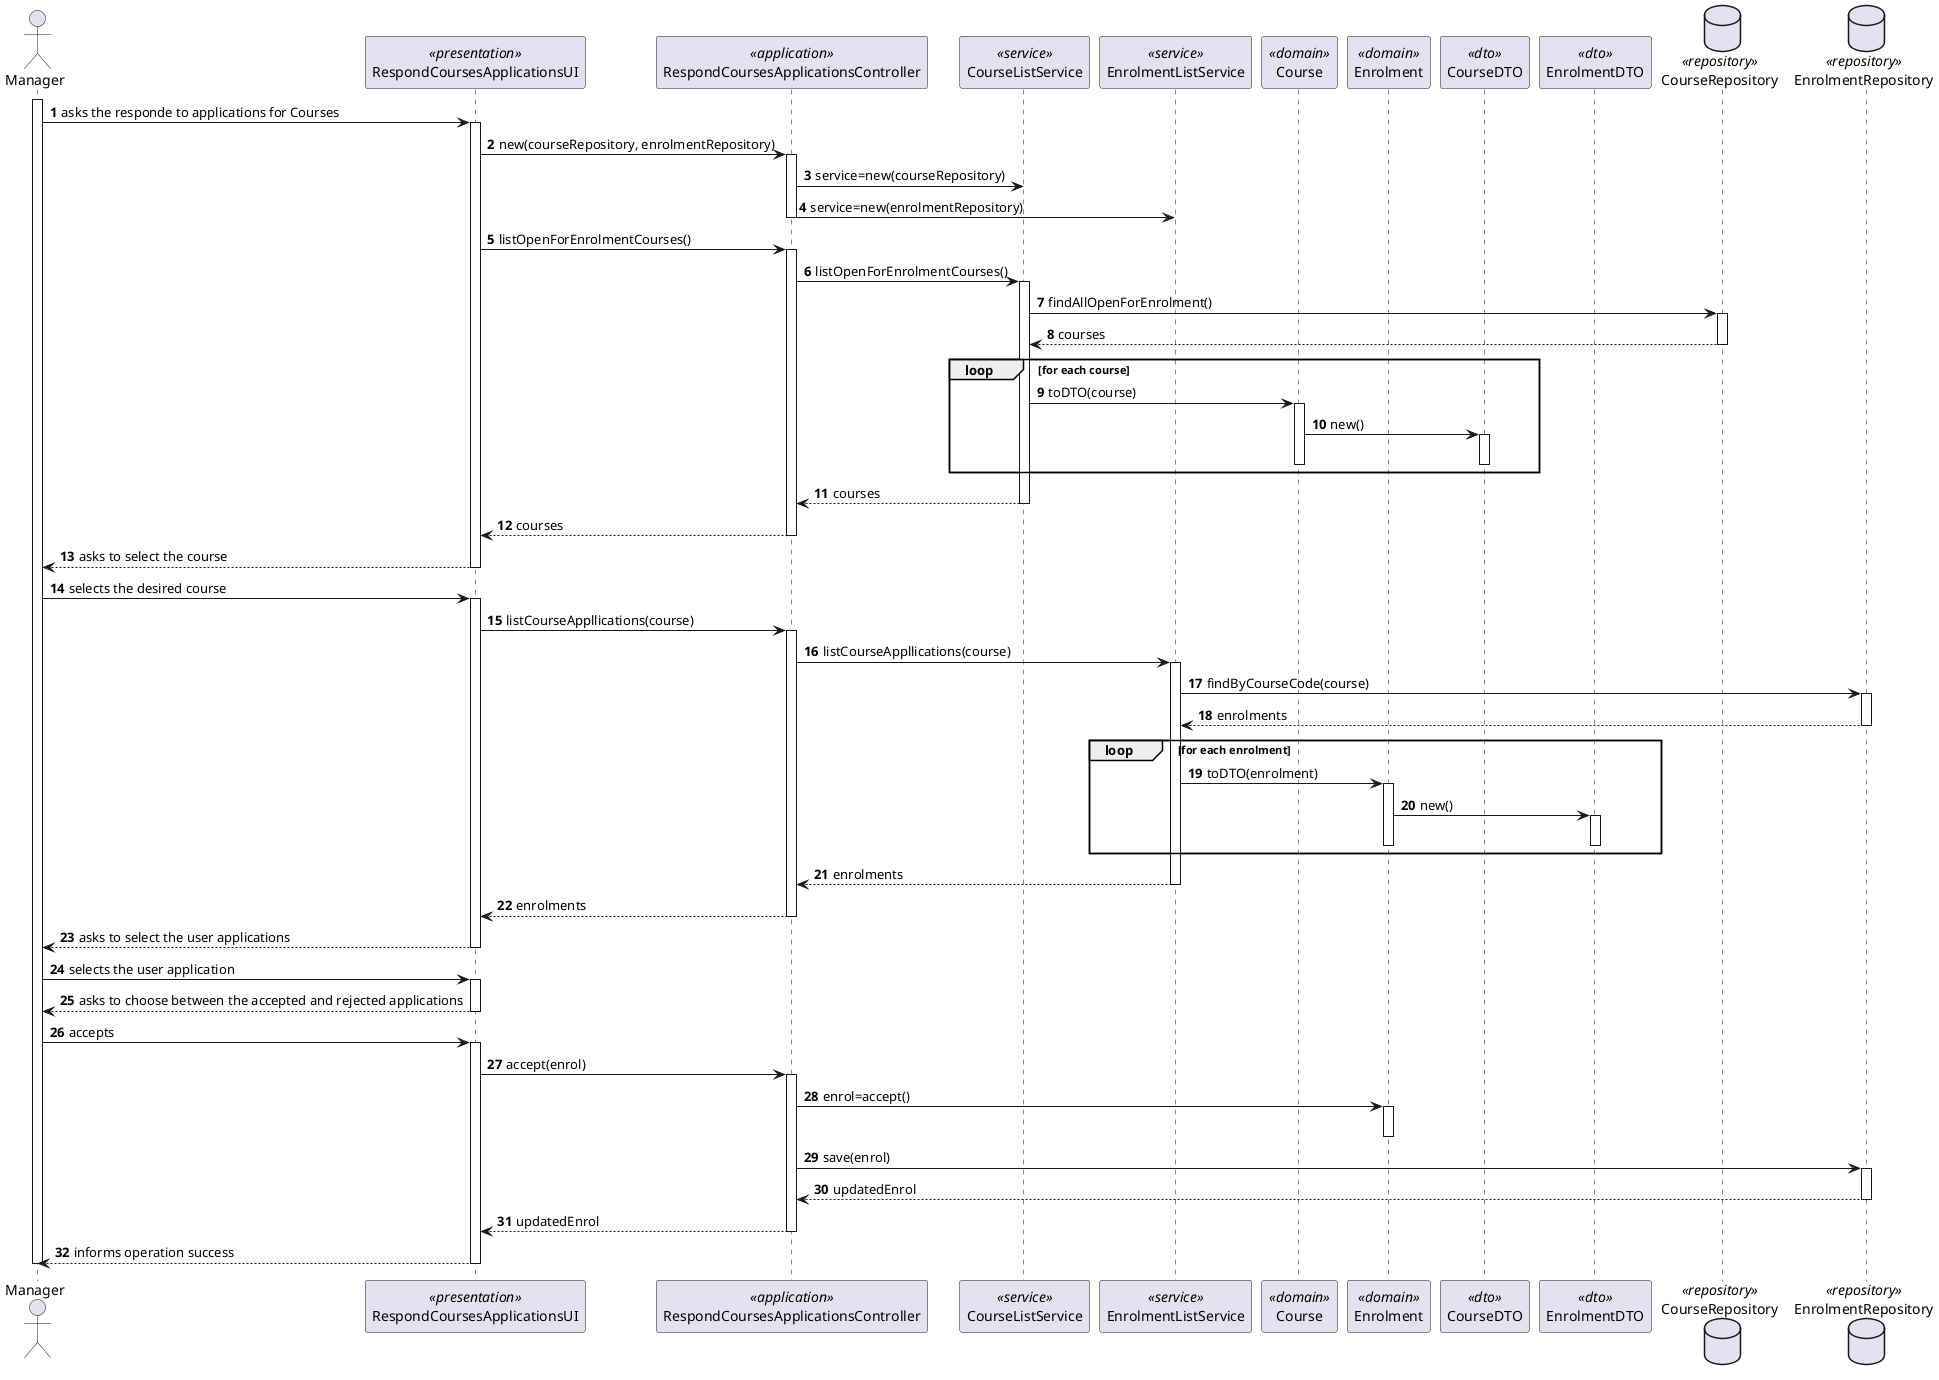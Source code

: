 @startuml US1009_SD
autonumber

actor "Manager" as M
participant "RespondCoursesApplicationsUI" as UI <<presentation>>
participant "RespondCoursesApplicationsController" as CTRL <<application>>
participant "CourseListService" as CSRV <<service>>
participant "EnrolmentListService" as ESRV <<service>>
participant "Course" as C <<domain>>
participant "Enrolment" as E <<domain>>
participant "CourseDTO" as CDTO <<dto>>
participant "EnrolmentDTO" as EDTO <<dto>>

database CourseRepository as CREP <<repository>>
database EnrolmentRepository as EREP <<repository>>

activate M

M -> UI : asks the responde to applications for Courses
activate UI

UI -> CTRL : new(courseRepository, enrolmentRepository)
activate CTRL
CTRL -> CSRV : service=new(courseRepository)
CTRL -> ESRV : service=new(enrolmentRepository)
deactivate CTRL

UI -> CTRL : listOpenForEnrolmentCourses()
activate CTRL
CTRL -> CSRV : listOpenForEnrolmentCourses()
activate CSRV
CSRV -> CREP : findAllOpenForEnrolment()
activate CREP
CREP --> CSRV : courses
deactivate CREP

loop for each course
  CSRV -> C : toDTO(course)
  activate C
  C -> CDTO : new()
  activate CDTO
  deactivate CDTO
  deactivate C
end loop

CSRV --> CTRL : courses
deactivate CSRV
CTRL --> UI : courses
deactivate CTRL

UI --> M : asks to select the course
deactivate UI

M -> UI : selects the desired course
activate UI

UI -> CTRL : listCourseAppllications(course)
activate CTRL
CTRL -> ESRV : listCourseAppllications(course)
activate ESRV
ESRV -> EREP : findByCourseCode(course)
activate EREP
EREP --> ESRV : enrolments
deactivate EREP

loop for each enrolment
  ESRV -> E : toDTO(enrolment)
  activate E
  E -> EDTO : new()
  activate EDTO
  deactivate EDTO
  deactivate E
end loop

ESRV --> CTRL : enrolments
deactivate ESRV
CTRL --> UI : enrolments
deactivate CTRL

UI --> M : asks to select the user applications
deactivate UI

M -> UI : selects the user application
activate UI
UI--> M : asks to choose between the accepted and rejected applications
deactivate UI

M -> UI : accepts
activate UI
UI -> CTRL : accept(enrol)
activate CTRL
CTRL -> E : enrol=accept()
activate E
deactivate E
CTRL -> EREP : save(enrol)
activate EREP
EREP --> CTRL : updatedEnrol
deactivate EREP
CTRL --> UI : updatedEnrol
deactivate CTRL
UI--> M : informs operation success
deactivate UI

deactivate M

@enduml

